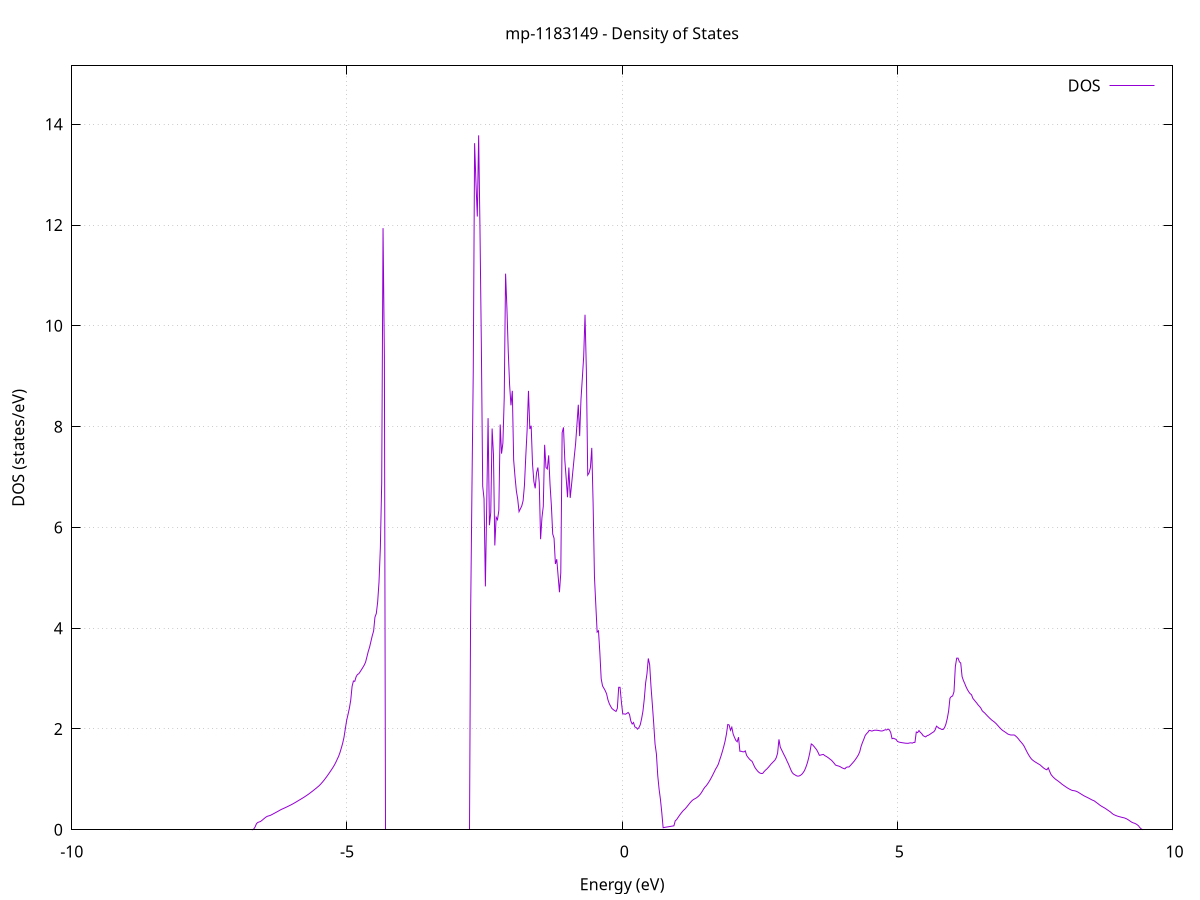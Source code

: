 set title 'mp-1183149 - Density of States'
set xlabel 'Energy (eV)'
set ylabel 'DOS (states/eV)'
set grid
set xrange [-10:10]
set yrange [0:15.159]
set xzeroaxis lt -1
set terminal png size 800,600
set output 'mp-1183149_dos_gnuplot.png'
plot '-' using 1:2 with lines title 'DOS'
-8.944500 0.000000
-8.920000 0.000000
-8.895500 0.000000
-8.871000 0.000000
-8.846600 0.000000
-8.822100 0.000000
-8.797600 0.000000
-8.773200 0.000000
-8.748700 0.000000
-8.724200 0.000000
-8.699800 0.000000
-8.675300 0.000000
-8.650800 0.000000
-8.626400 0.000000
-8.601900 0.000000
-8.577400 0.000000
-8.553000 0.000000
-8.528500 0.000000
-8.504000 0.000000
-8.479600 0.000000
-8.455100 0.000000
-8.430600 0.000000
-8.406200 0.000000
-8.381700 0.000000
-8.357200 0.000000
-8.332800 0.000000
-8.308300 0.000000
-8.283800 0.000000
-8.259400 0.000000
-8.234900 0.000000
-8.210400 0.000000
-8.186000 0.000000
-8.161500 0.000000
-8.137000 0.000000
-8.112500 0.000000
-8.088100 0.000000
-8.063600 0.000000
-8.039100 0.000000
-8.014700 0.000000
-7.990200 0.000000
-7.965700 0.000000
-7.941300 0.000000
-7.916800 0.000000
-7.892300 0.000000
-7.867900 0.000000
-7.843400 0.000000
-7.818900 0.000000
-7.794500 0.000000
-7.770000 0.000000
-7.745500 0.000000
-7.721100 0.000000
-7.696600 0.000000
-7.672100 0.000000
-7.647700 0.000000
-7.623200 0.000000
-7.598700 0.000000
-7.574300 0.000000
-7.549800 0.000000
-7.525300 0.000000
-7.500900 0.000000
-7.476400 0.000000
-7.451900 0.000000
-7.427500 0.000000
-7.403000 0.000000
-7.378500 0.000000
-7.354100 0.000000
-7.329600 0.000000
-7.305100 0.000000
-7.280600 0.000000
-7.256200 0.000000
-7.231700 0.000000
-7.207200 0.000000
-7.182800 0.000000
-7.158300 0.000000
-7.133800 0.000000
-7.109400 0.000000
-7.084900 0.000000
-7.060400 0.000000
-7.036000 0.000000
-7.011500 0.000000
-6.987000 0.000000
-6.962600 0.000000
-6.938100 0.000000
-6.913600 0.000000
-6.889200 0.000000
-6.864700 0.000000
-6.840200 0.000000
-6.815800 0.000000
-6.791300 0.000000
-6.766800 0.000000
-6.742400 0.000000
-6.717900 0.000100
-6.693400 0.015400
-6.669000 0.056600
-6.644500 0.121100
-6.620000 0.145600
-6.595600 0.154900
-6.571100 0.163800
-6.546600 0.184900
-6.522200 0.206900
-6.497700 0.229800
-6.473200 0.251300
-6.448700 0.266700
-6.424300 0.275400
-6.399800 0.282600
-6.375300 0.294900
-6.350900 0.309100
-6.326400 0.323500
-6.301900 0.338000
-6.277500 0.352500
-6.253000 0.367200
-6.228500 0.382600
-6.204100 0.397400
-6.179600 0.410600
-6.155100 0.422300
-6.130700 0.434300
-6.106200 0.447000
-6.081700 0.459700
-6.057300 0.472700
-6.032800 0.486000
-6.008300 0.499600
-5.983900 0.513900
-5.959400 0.529000
-5.934900 0.544500
-5.910500 0.560400
-5.886000 0.576500
-5.861500 0.592600
-5.837100 0.608600
-5.812600 0.624800
-5.788100 0.641500
-5.763700 0.658600
-5.739200 0.676000
-5.714700 0.694400
-5.690300 0.713700
-5.665800 0.733600
-5.641300 0.753900
-5.616800 0.774800
-5.592400 0.796100
-5.567900 0.817600
-5.543400 0.839600
-5.519000 0.861900
-5.494500 0.886500
-5.470000 0.915200
-5.445600 0.946100
-5.421100 0.978300
-5.396600 1.012900
-5.372200 1.048400
-5.347700 1.085500
-5.323200 1.124100
-5.298800 1.163500
-5.274300 1.203800
-5.249800 1.245400
-5.225400 1.290200
-5.200900 1.342500
-5.176400 1.401000
-5.152000 1.458100
-5.127500 1.531400
-5.103000 1.621000
-5.078600 1.714900
-5.054100 1.834900
-5.029600 2.006200
-5.005200 2.175100
-4.980700 2.289800
-4.956200 2.412000
-4.931800 2.569800
-4.907300 2.844100
-4.882800 2.951900
-4.858400 2.945700
-4.833900 3.036300
-4.809400 3.082700
-4.784900 3.096400
-4.760500 3.136200
-4.736000 3.178100
-4.711500 3.221300
-4.687100 3.266400
-4.662600 3.324500
-4.638100 3.429000
-4.613700 3.536400
-4.589200 3.623500
-4.564700 3.737800
-4.540300 3.850600
-4.515800 3.945600
-4.491300 4.220900
-4.466900 4.291900
-4.442400 4.519600
-4.417900 4.912100
-4.393500 5.588900
-4.369000 6.882100
-4.344500 11.939000
-4.320100 9.399400
-4.295600 0.000000
-4.271100 0.000000
-4.246700 0.000000
-4.222200 0.000000
-4.197700 0.000000
-4.173300 0.000000
-4.148800 0.000000
-4.124300 0.000000
-4.099900 0.000000
-4.075400 0.000000
-4.050900 0.000000
-4.026400 0.000000
-4.002000 0.000000
-3.977500 0.000000
-3.953000 0.000000
-3.928600 0.000000
-3.904100 0.000000
-3.879600 0.000000
-3.855200 0.000000
-3.830700 0.000000
-3.806200 0.000000
-3.781800 0.000000
-3.757300 0.000000
-3.732800 0.000000
-3.708400 0.000000
-3.683900 0.000000
-3.659400 0.000000
-3.635000 0.000000
-3.610500 0.000000
-3.586000 0.000000
-3.561600 0.000000
-3.537100 0.000000
-3.512600 0.000000
-3.488200 0.000000
-3.463700 0.000000
-3.439200 0.000000
-3.414800 0.000000
-3.390300 0.000000
-3.365800 0.000000
-3.341400 0.000000
-3.316900 0.000000
-3.292400 0.000000
-3.268000 0.000000
-3.243500 0.000000
-3.219000 0.000000
-3.194500 0.000000
-3.170100 0.000000
-3.145600 0.000000
-3.121100 0.000000
-3.096700 0.000000
-3.072200 0.000000
-3.047700 0.000000
-3.023300 0.000000
-2.998800 0.000000
-2.974300 0.000000
-2.949900 0.000000
-2.925400 0.000000
-2.900900 0.000000
-2.876500 0.000000
-2.852000 0.000000
-2.827500 0.000000
-2.803100 0.000000
-2.778600 0.000000
-2.754100 4.163300
-2.729700 6.708800
-2.705200 9.105400
-2.680700 13.625000
-2.656300 12.841100
-2.631800 12.169000
-2.607300 13.780500
-2.582900 11.908400
-2.558400 9.628900
-2.533900 6.819100
-2.509500 6.567200
-2.485000 4.830300
-2.460500 6.462100
-2.436100 8.168800
-2.411600 6.043100
-2.387100 6.295200
-2.362600 7.962500
-2.338200 7.443100
-2.313700 5.642000
-2.289200 6.202000
-2.264800 6.153600
-2.240300 6.338100
-2.215800 8.042100
-2.191400 7.464500
-2.166900 7.672300
-2.142400 8.571100
-2.118000 11.035900
-2.093500 10.345600
-2.069000 9.486300
-2.044600 8.824600
-2.020100 8.423300
-1.995600 8.710300
-1.971200 7.336800
-1.946700 7.007600
-1.922200 6.725100
-1.897800 6.562200
-1.873300 6.313100
-1.848800 6.370100
-1.824400 6.424300
-1.799900 6.528700
-1.775400 6.831000
-1.751000 7.410400
-1.726500 7.935700
-1.702000 8.710000
-1.677600 7.952200
-1.653100 8.017700
-1.628600 7.261500
-1.604200 6.912800
-1.579700 6.776100
-1.555200 7.086500
-1.530700 7.188400
-1.506300 6.886400
-1.481800 5.766400
-1.457300 6.191200
-1.432900 6.418400
-1.408400 7.638800
-1.383900 7.190600
-1.359500 7.160200
-1.335000 7.430400
-1.310500 6.857800
-1.286100 6.438500
-1.261600 5.869600
-1.237100 5.784000
-1.212700 5.274500
-1.188200 5.369000
-1.163700 5.040400
-1.139300 4.714400
-1.114800 5.098400
-1.090300 7.881400
-1.065900 7.984500
-1.041400 7.332600
-1.016900 6.974900
-0.992500 6.599500
-0.968000 7.187400
-0.943500 6.586200
-0.919100 6.848700
-0.894600 7.126500
-0.870100 7.400900
-0.845700 7.662000
-0.821200 8.041000
-0.796700 8.433700
-0.772200 7.812300
-0.747800 8.542000
-0.723300 8.962500
-0.698800 9.391700
-0.674400 10.220900
-0.649900 9.114700
-0.625400 7.038700
-0.601000 7.081100
-0.576500 7.187100
-0.552000 7.578000
-0.527600 6.482000
-0.503100 5.023100
-0.478600 4.461700
-0.454200 3.922400
-0.429700 3.947600
-0.405200 3.517500
-0.380800 2.996100
-0.356300 2.855200
-0.331800 2.809000
-0.307400 2.760900
-0.282900 2.697700
-0.258400 2.580000
-0.234000 2.503500
-0.209500 2.451000
-0.185000 2.405900
-0.160600 2.384000
-0.136100 2.365100
-0.111600 2.348100
-0.087200 2.409400
-0.062700 2.826900
-0.038200 2.827300
-0.013800 2.538300
0.010700 2.300200
0.035200 2.298700
0.059700 2.293400
0.084100 2.307200
0.108600 2.328400
0.133100 2.291700
0.157500 2.158600
0.182000 2.099700
0.206500 2.128500
0.230900 2.041500
0.255400 2.028000
0.279900 1.996600
0.304300 2.026300
0.328800 2.083000
0.353300 2.202200
0.377700 2.351700
0.402200 2.595000
0.426700 2.914600
0.451100 3.096200
0.475600 3.400000
0.500100 3.274800
0.524500 2.837500
0.549000 2.484100
0.573500 2.109300
0.597900 1.699600
0.622400 1.507100
0.646900 1.074300
0.671300 0.806000
0.695800 0.603200
0.720300 0.340600
0.744700 0.040100
0.769200 0.046500
0.793700 0.051600
0.818100 0.055900
0.842600 0.060300
0.867100 0.064800
0.891600 0.069400
0.916000 0.074100
0.940500 0.078800
0.965000 0.178200
0.989400 0.200900
1.013900 0.241800
1.038400 0.280500
1.062800 0.316800
1.087300 0.350900
1.111800 0.383000
1.136200 0.406000
1.160700 0.435300
1.185200 0.468400
1.209600 0.502300
1.234100 0.535200
1.258600 0.565100
1.283000 0.590400
1.307500 0.607800
1.332000 0.621900
1.356400 0.638600
1.380900 0.660700
1.405400 0.686400
1.429800 0.720000
1.454300 0.761000
1.478800 0.807500
1.503200 0.845100
1.527700 0.872600
1.552200 0.910200
1.576600 0.950500
1.601100 0.995600
1.625600 1.044900
1.650000 1.096600
1.674500 1.150700
1.699000 1.205600
1.723500 1.249400
1.747900 1.302700
1.772400 1.386000
1.796900 1.466100
1.821300 1.554200
1.845800 1.650400
1.870300 1.758000
1.894700 1.896700
1.919200 2.088900
1.943700 2.080500
1.968100 1.974800
1.992600 2.035200
2.017100 1.899500
2.041500 1.832600
2.066000 1.774000
2.090500 1.746100
2.114900 1.837200
2.139400 1.557800
2.163900 1.558200
2.188300 1.548200
2.212800 1.546600
2.237300 1.565700
2.261700 1.475700
2.286200 1.438600
2.310700 1.405200
2.335100 1.378300
2.359600 1.359700
2.384100 1.303700
2.408500 1.243900
2.433000 1.204300
2.457500 1.169900
2.481900 1.142100
2.506400 1.123900
2.530900 1.116200
2.555400 1.120000
2.579800 1.154800
2.604300 1.182500
2.628800 1.206500
2.653200 1.234300
2.677700 1.266100
2.702200 1.299800
2.726600 1.326800
2.751100 1.354900
2.775600 1.381200
2.800000 1.430400
2.824500 1.519700
2.849000 1.794000
2.873400 1.640300
2.897900 1.585200
2.922400 1.529900
2.946800 1.475800
2.971300 1.424200
2.995800 1.363800
3.020200 1.308400
3.044700 1.244500
3.069200 1.180600
3.093600 1.129300
3.118100 1.103700
3.142600 1.088900
3.167000 1.071400
3.191500 1.064300
3.216000 1.067600
3.240400 1.081100
3.264900 1.101500
3.289400 1.134600
3.313900 1.176600
3.338300 1.240900
3.362800 1.318800
3.387300 1.417900
3.411700 1.539800
3.436200 1.703300
3.460700 1.684700
3.485100 1.655400
3.509600 1.621100
3.534100 1.587900
3.558500 1.538000
3.583000 1.477800
3.607500 1.482800
3.631900 1.490200
3.656400 1.495400
3.680900 1.472000
3.705300 1.458000
3.729800 1.441100
3.754300 1.421400
3.778700 1.400400
3.803200 1.380000
3.827700 1.350800
3.852100 1.319800
3.876600 1.284400
3.901100 1.274700
3.925500 1.266800
3.950000 1.258200
3.974500 1.243100
3.998900 1.227800
4.023400 1.215900
4.047900 1.209200
4.072300 1.239300
4.096800 1.246400
4.121300 1.245900
4.145800 1.274400
4.170200 1.303900
4.194700 1.334000
4.219200 1.365800
4.243600 1.402300
4.268100 1.442500
4.292600 1.487000
4.317000 1.547900
4.341500 1.653600
4.366000 1.730200
4.390400 1.794100
4.414900 1.867800
4.439400 1.905500
4.463800 1.931500
4.488300 1.972900
4.512800 1.966900
4.537200 1.958700
4.561700 1.967400
4.586200 1.975900
4.610600 1.975700
4.635100 1.973700
4.659600 1.970100
4.684000 1.964300
4.708500 1.960200
4.733000 1.962900
4.757400 1.974800
4.781900 1.985300
4.806400 1.980500
4.830800 1.999800
4.855300 1.982900
4.879800 1.930600
4.904200 1.807400
4.928700 1.816300
4.953200 1.804200
4.977700 1.794000
5.002100 1.753200
5.026600 1.741400
5.051100 1.735000
5.075500 1.730200
5.100000 1.725900
5.124500 1.721900
5.148900 1.718100
5.173400 1.716200
5.197900 1.716000
5.222300 1.722500
5.246800 1.725900
5.271300 1.719600
5.295700 1.733200
5.320200 1.734100
5.344700 1.939700
5.369100 1.928000
5.393600 1.969300
5.418100 1.933200
5.442500 1.909600
5.467000 1.869300
5.491500 1.853900
5.515900 1.843300
5.540400 1.867300
5.564900 1.875500
5.589300 1.892100
5.613800 1.910900
5.638300 1.929000
5.662700 1.944600
5.687200 1.981600
5.711700 2.055500
5.736100 2.035000
5.760600 2.015600
5.785100 2.004200
5.809600 1.990100
5.834000 1.992100
5.858500 2.027600
5.883000 2.097700
5.907400 2.207400
5.931900 2.353800
5.956400 2.610100
5.980800 2.644300
6.005300 2.655800
6.029800 2.741100
6.054200 3.238300
6.078700 3.405100
6.103200 3.406200
6.127600 3.333500
6.152100 3.308700
6.176600 3.040000
6.201000 2.961200
6.225500 2.901300
6.250000 2.834300
6.274400 2.780600
6.298900 2.735700
6.323400 2.700700
6.347800 2.680200
6.372300 2.608700
6.396800 2.575600
6.421200 2.543200
6.445700 2.511200
6.470200 2.473800
6.494600 2.447000
6.519100 2.412000
6.543600 2.360000
6.568100 2.336300
6.592500 2.312400
6.617000 2.282700
6.641500 2.255000
6.665900 2.228100
6.690400 2.202300
6.714900 2.177900
6.739300 2.158000
6.763800 2.137400
6.788300 2.114000
6.812700 2.085300
6.837200 2.054700
6.861700 2.024700
6.886100 1.997700
6.910600 1.973300
6.935100 1.956400
6.959500 1.938600
6.984000 1.919100
7.008500 1.899600
7.032900 1.889700
7.057400 1.881900
7.081900 1.880000
7.106300 1.881900
7.130800 1.878000
7.155300 1.855700
7.179700 1.829900
7.204200 1.798700
7.228700 1.763000
7.253100 1.733800
7.277600 1.701700
7.302100 1.662000
7.326500 1.609000
7.351000 1.555900
7.375500 1.505400
7.400000 1.460800
7.424400 1.421600
7.448900 1.391200
7.473400 1.370200
7.497800 1.351200
7.522300 1.334600
7.546800 1.318300
7.571200 1.302200
7.595700 1.286400
7.620200 1.262000
7.644600 1.237900
7.669100 1.217300
7.693600 1.200400
7.718000 1.190300
7.742500 1.229700
7.767000 1.161500
7.791400 1.100000
7.815900 1.064900
7.840400 1.036800
7.864800 1.012300
7.889300 0.991500
7.913800 0.972900
7.938200 0.952800
7.962700 0.931600
7.987200 0.908900
8.011600 0.889300
8.036100 0.870400
8.060600 0.852000
8.085000 0.834600
8.109500 0.818300
8.134000 0.803400
8.158400 0.789700
8.182900 0.779000
8.207400 0.776400
8.231900 0.770600
8.256300 0.761900
8.280800 0.749000
8.305300 0.732700
8.329700 0.715500
8.354200 0.699000
8.378700 0.682400
8.403100 0.667100
8.427600 0.654400
8.452100 0.641400
8.476500 0.627800
8.501000 0.613500
8.525500 0.599100
8.549900 0.585600
8.574400 0.575600
8.598900 0.556800
8.623300 0.536600
8.647800 0.516300
8.672300 0.495400
8.696700 0.476900
8.721200 0.460100
8.745700 0.444900
8.770100 0.429700
8.794600 0.411900
8.819100 0.393700
8.843500 0.375400
8.868000 0.356900
8.892500 0.334500
8.916900 0.311800
8.941400 0.296600
8.965900 0.285500
8.990300 0.274500
9.014800 0.266100
9.039300 0.258500
9.063800 0.251600
9.088200 0.244200
9.112700 0.239000
9.137200 0.230600
9.161600 0.218900
9.186100 0.204500
9.210600 0.186500
9.235000 0.168200
9.259500 0.150700
9.284000 0.138100
9.308400 0.130200
9.332900 0.117800
9.357400 0.101000
9.381800 0.079500
9.406300 0.043300
9.430800 0.018100
9.455200 0.003700
9.479700 0.000000
9.504200 0.000000
9.528600 0.000000
9.553100 0.000000
9.577600 0.000000
9.602000 0.000000
9.626500 0.000000
9.651000 0.000000
9.675400 0.000000
9.699900 0.000000
9.724400 0.000000
9.748800 0.000000
9.773300 0.000000
9.797800 0.000000
9.822200 0.000000
9.846700 0.000000
9.871200 0.000000
9.895700 0.000000
9.920100 0.000000
9.944600 0.000000
9.969100 0.000000
9.993500 0.000000
10.018000 0.000000
10.042500 0.000000
10.066900 0.000000
10.091400 0.000000
10.115900 0.000000
10.140300 0.000000
10.164800 0.000000
10.189300 0.000000
10.213700 0.000000
10.238200 0.000000
10.262700 0.000000
10.287100 0.000000
10.311600 0.000000
10.336100 0.000000
10.360500 0.000000
10.385000 0.000000
10.409500 0.000000
10.433900 0.000000
10.458400 0.000000
10.482900 0.000800
10.507300 0.003700
10.531800 0.008700
10.556300 0.015800
10.580700 0.025000
10.605200 0.035900
10.629700 0.045100
10.654200 0.054600
10.678600 0.064700
10.703100 0.075100
10.727600 0.084700
10.752000 0.093200
10.776500 0.100300
10.801000 0.106200
10.825400 0.117900
10.849900 0.129200
10.874400 0.139100
10.898800 0.147700
10.923300 0.154900
10.947800 0.161600
10.972200 0.167800
10.996700 0.174000
11.021200 0.182500
11.045600 0.193700
11.070100 0.240400
11.094600 0.279500
11.119000 0.322900
11.143500 0.371100
11.168000 0.423600
11.192400 0.477400
11.216900 0.538000
11.241400 0.589900
11.265800 0.717600
11.290300 1.291300
11.314800 2.039100
11.339200 1.919400
11.363700 2.073100
11.388200 2.141100
11.412600 2.245800
11.437100 2.320400
11.461600 2.385000
11.486100 2.423300
11.510500 2.483000
11.535000 2.540700
11.559500 2.595800
11.583900 2.657500
11.608400 2.619100
11.632900 2.588700
11.657300 2.603500
11.681800 2.559800
11.706300 2.434300
11.730700 2.325700
11.755200 2.295400
11.779700 2.296100
11.804100 2.298400
11.828600 2.300700
11.853100 2.299600
11.877500 2.294300
11.902000 2.278800
11.926500 2.281300
11.950900 2.336200
11.975400 2.440100
11.999900 2.567700
12.024300 2.628300
12.048800 2.975200
12.073300 3.038500
12.097700 3.067400
12.122200 3.087600
12.146700 3.099600
12.171100 3.087900
12.195600 3.078800
12.220100 3.057500
12.244500 2.986300
12.269000 2.862700
12.293500 2.871800
12.318000 3.328400
12.342400 3.466300
12.366900 3.366300
12.391400 2.991700
12.415800 3.606600
12.440300 2.551900
12.464800 2.132300
12.489200 1.784500
12.513700 1.519500
12.538200 1.350000
12.562600 1.270500
12.587100 1.213600
12.611600 1.173600
12.636000 1.160400
12.660500 1.160900
12.685000 1.171700
12.709400 1.185900
12.733900 1.200800
12.758400 1.215800
12.782800 1.230700
12.807300 1.247900
12.831800 1.274000
12.856200 1.274900
12.880700 1.300700
12.905200 1.342600
12.929600 1.398300
12.954100 1.424600
12.978600 1.422400
13.003000 1.418900
13.027500 1.414400
13.052000 1.409600
13.076400 1.406500
13.100900 1.408400
13.125400 1.422700
13.149900 1.447800
13.174300 1.483400
13.198800 1.530400
13.223300 1.607600
13.247700 1.737500
13.272200 1.856800
13.296700 2.043900
13.321100 2.148000
13.345600 2.300100
13.370100 2.517300
13.394500 2.951900
13.419000 3.463400
13.443500 3.679400
13.467900 3.744900
13.492400 3.768300
13.516900 3.994700
13.541300 4.038500
13.565800 4.012400
13.590300 4.081800
13.614700 4.243800
13.639200 3.945300
13.663700 3.594700
13.688100 3.280000
13.712600 2.980400
13.737100 2.752700
13.761500 2.592100
13.786000 2.498500
13.810500 2.470300
13.834900 2.464200
13.859400 2.512500
13.883900 2.553300
13.908400 2.998800
13.932800 3.217300
13.957300 3.635700
13.981800 3.931200
14.006200 4.137600
14.030700 4.291300
14.055200 4.243800
14.079600 4.296500
14.104100 4.472200
14.128600 3.784000
14.153000 3.162300
14.177500 2.696900
14.202000 2.557800
14.226400 2.393400
14.250900 2.464600
14.275400 2.284700
14.299800 1.955800
14.324300 1.878100
14.348800 1.871300
14.373200 1.772700
14.397700 1.652300
14.422200 1.516000
14.446600 1.359400
14.471100 1.312500
14.495600 1.345700
14.520000 1.475300
14.544500 1.684300
14.569000 2.130500
14.593400 2.576600
14.617900 2.652100
14.642400 2.632900
14.666800 2.692900
14.691300 2.769000
14.715800 2.753600
14.740300 2.641800
14.764700 2.607200
14.789200 2.595900
14.813700 2.738200
14.838100 2.842700
14.862600 2.860200
14.887100 2.875300
14.911500 2.897800
14.936000 2.931400
14.960500 2.967100
14.984900 3.050500
15.009400 3.115900
15.033900 3.169900
15.058300 3.198300
15.082800 3.139400
15.107300 3.209000
15.131700 3.269200
15.156200 3.296800
15.180700 3.393700
15.205100 3.457600
15.229600 3.538800
15.254100 3.531600
15.278500 3.482900
15.303000 3.510100
15.327500 3.527000
15.351900 3.555400
15.376400 3.441900
15.400900 3.129400
15.425300 2.831200
15.449800 2.570400
15.474300 2.309200
15.498700 2.161200
15.523200 2.044300
15.547700 1.956700
15.572200 1.992100
15.596600 2.112200
15.621100 2.290600
15.645600 2.445500
15.670000 2.576000
15.694500 2.671500
15.719000 2.768300
15.743400 2.775000
15.767900 2.867700
15.792400 2.798900
15.816800 2.829100
15.841300 2.914100
15.865800 2.910900
15.890200 2.925000
15.914700 2.960400
15.939200 2.931900
15.963600 2.939100
15.988100 2.798000
16.012600 2.803500
16.037000 2.770900
16.061500 2.824000
16.086000 2.804200
16.110400 2.742600
16.134900 2.690900
16.159400 2.575900
16.183800 2.271400
16.208300 1.964400
16.232800 1.817900
16.257200 1.793000
16.281700 1.847800
16.306200 1.905300
16.330600 1.966100
16.355100 2.044800
16.379600 2.140600
16.404100 2.185500
16.428500 2.174500
16.453000 2.132200
16.477500 2.096600
16.501900 2.073700
16.526400 2.060800
16.550900 2.072700
16.575300 2.052800
16.599800 2.018200
16.624300 1.977800
16.648700 1.909200
16.673200 1.883400
16.697700 1.879800
16.722100 1.880800
16.746600 1.884500
16.771100 1.891800
16.795500 1.900500
16.820000 1.907600
16.844500 1.912800
16.868900 1.914400
16.893400 1.893700
16.917900 1.873600
16.942300 1.857500
16.966800 1.848100
16.991300 1.853800
17.015700 1.865000
17.040200 1.876700
17.064700 1.890500
17.089100 1.976600
17.113600 1.983200
17.138100 1.974400
17.162500 1.956800
17.187000 1.871400
17.211500 1.746100
17.236000 1.619700
17.260400 1.483900
17.284900 1.652900
17.309400 1.160700
17.333800 1.065300
17.358300 1.033300
17.382800 1.001900
17.407200 0.970600
17.431700 0.937600
17.456200 0.914900
17.480600 0.896600
17.505100 0.886400
17.529600 0.876900
17.554000 0.868600
17.578500 0.863100
17.603000 0.858700
17.627400 0.856100
17.651900 0.850500
17.676400 0.855500
17.700800 0.862000
17.725300 0.873400
17.749800 0.890800
17.774200 0.901500
17.798700 0.890200
17.823200 0.889300
17.847600 0.896000
17.872100 0.905800
17.896600 0.918100
17.921000 0.931000
17.945500 0.942900
17.970000 0.951400
17.994500 0.951900
18.018900 0.953300
18.043400 0.956200
18.067900 0.959800
18.092300 0.963600
18.116800 0.973700
18.141300 0.991100
18.165700 1.007700
18.190200 1.023500
18.214700 1.037200
18.239100 1.048300
18.263600 1.058500
18.288100 1.069700
18.312500 1.081900
18.337000 1.095200
18.361500 1.109300
18.385900 1.125300
18.410400 1.158300
18.434900 1.182400
18.459300 1.204800
18.483800 1.226500
18.508300 1.236800
18.532700 1.268100
18.557200 1.315400
18.581700 1.372200
18.606100 1.430700
18.630600 1.482800
18.655100 1.535500
18.679500 1.621000
18.704000 1.713300
18.728500 1.865900
18.752900 1.967700
18.777400 2.039100
18.801900 2.023600
18.826400 1.978100
18.850800 2.010700
18.875300 2.019200
18.899800 1.984900
18.924200 1.933800
18.948700 1.891200
18.973200 1.853600
18.997600 1.817100
19.022100 1.793600
19.046600 1.845600
19.071000 1.884500
19.095500 1.935600
19.120000 2.027300
19.144400 2.158900
19.168900 2.288400
19.193400 2.455200
19.217800 2.776200
19.242300 2.975700
19.266800 2.918700
19.291200 2.804700
19.315700 2.736000
19.340200 2.765500
19.364600 2.819400
19.389100 2.677900
19.413600 2.624400
19.438000 2.652000
19.462500 2.696100
19.487000 2.767600
19.511400 2.878900
19.535900 2.995500
19.560400 3.117400
19.584800 3.299600
19.609300 3.432600
19.633800 3.300500
19.658300 3.053000
19.682700 2.904100
19.707200 2.784300
19.731700 2.741000
19.756100 2.705800
19.780600 2.679100
19.805100 2.674200
19.829500 2.716300
19.854000 2.747500
19.878500 2.708000
19.902900 2.671000
19.927400 2.706600
19.951900 2.599800
19.976300 2.399400
20.000800 2.292600
20.025300 2.169900
20.049700 2.044900
20.074200 1.971100
20.098700 1.859900
20.123100 1.723900
20.147600 1.573200
20.172100 1.401600
20.196500 1.291600
20.221000 1.200000
20.245500 1.130900
20.269900 1.071400
20.294400 0.944200
20.318900 0.907000
20.343300 0.910300
20.367800 0.866500
20.392300 0.867800
20.416700 0.871800
20.441200 0.878100
20.465700 0.884700
20.490200 0.891300
20.514600 0.897800
20.539100 0.970300
20.563600 0.993900
20.588000 1.020800
20.612500 1.037300
20.637000 1.050400
20.661400 1.059800
20.685900 1.064600
20.710400 1.067100
20.734800 1.056600
20.759300 1.062700
20.783800 1.069900
20.808200 1.078400
20.832700 1.088800
20.857200 1.104400
20.881600 1.135200
20.906100 1.161100
20.930600 1.196200
20.955000 1.234200
20.979500 1.341400
21.004000 1.338300
21.028400 1.338200
21.052900 1.352500
21.077400 1.354600
21.101800 1.377100
21.126300 1.383400
21.150800 1.388900
21.175200 1.394700
21.199700 1.397200
21.224200 1.404000
21.248700 1.407600
21.273100 1.409400
21.297600 1.420100
21.322100 1.465800
21.346500 1.436800
21.371000 1.430100
21.395500 1.472600
21.419900 1.527800
21.444400 1.615300
21.468900 1.755900
21.493300 1.942200
21.517800 2.109000
21.542300 2.183300
21.566700 2.340900
21.591200 2.549000
21.615700 2.891700
21.640100 3.253700
21.664600 4.291500
21.689100 3.249600
21.713500 2.882700
21.738000 2.665700
21.762500 2.580500
21.786900 2.506000
21.811400 2.534400
21.835900 2.536200
21.860300 2.477600
21.884800 2.418300
21.909300 2.320100
21.933700 2.221600
21.958200 2.122900
21.982700 2.059800
22.007100 2.041500
22.031600 2.021000
22.056100 2.033900
22.080600 2.005400
22.105000 1.983000
22.129500 1.932200
22.154000 1.936600
22.178400 1.953700
22.202900 1.985200
22.227400 2.043700
22.251800 2.079000
22.276300 2.104600
22.300800 2.072800
22.325200 2.022600
22.349700 1.990600
22.374200 1.962600
22.398600 2.050100
22.423100 1.988600
22.447600 1.941700
22.472000 1.917500
22.496500 1.913600
22.521000 1.789300
22.545400 1.717200
22.569900 1.647100
22.594400 1.579800
22.618800 1.517200
22.643300 1.461000
22.667800 1.394800
22.692200 1.350700
22.716700 1.314100
22.741200 1.284600
22.765600 1.273900
22.790100 1.256700
22.814600 1.231100
22.839000 1.210300
22.863500 1.196800
22.888000 1.196900
22.912500 1.205500
22.936900 1.221300
22.961400 1.247800
22.985900 1.284400
23.010300 1.323300
23.034800 1.356800
23.059300 1.393000
23.083700 1.415000
23.108200 1.439800
23.132700 1.467500
23.157100 1.494700
23.181600 1.561100
23.206100 1.633100
23.230500 1.790600
23.255000 1.822000
23.279500 1.873000
23.303900 1.935500
23.328400 1.995600
23.352900 2.069800
23.377300 2.147000
23.401800 2.227400
23.426300 2.290600
23.450700 2.324600
23.475200 2.333500
23.499700 2.321900
23.524100 2.300600
23.548600 2.271100
23.573100 2.240300
23.597500 2.196200
23.622000 2.195500
23.646500 2.025600
23.670900 1.963800
23.695400 1.973100
23.719900 1.988500
23.744400 2.017100
23.768800 2.051600
23.793300 2.093300
23.817800 2.130600
23.842200 2.191200
23.866700 2.269000
23.891200 2.295800
23.915600 2.293100
23.940100 2.280400
23.964600 2.266300
23.989000 2.277800
24.013500 2.293000
24.038000 2.411200
24.062400 2.603000
24.086900 2.774600
24.111400 2.887800
24.135800 2.957100
24.160300 2.948000
24.184800 2.889600
24.209200 2.811700
24.233700 2.722200
24.258200 2.686300
24.282600 2.727500
24.307100 2.714500
24.331600 2.684300
24.356000 2.640700
24.380500 2.596700
24.405000 2.539100
24.429400 2.486100
24.453900 2.448700
24.478400 2.420400
24.502900 2.395700
24.527300 2.374600
24.551800 2.416000
24.576300 2.486900
24.600700 2.523500
24.625200 2.552800
24.649700 2.568000
24.674100 2.578500
24.698600 2.677000
24.723100 2.778700
24.747500 2.880800
24.772000 2.906600
24.796500 2.876700
24.820900 2.846400
24.845400 2.760500
24.869900 2.693800
24.894300 2.468400
24.918800 2.399300
24.943300 2.239500
24.967700 2.084500
24.992200 2.080900
25.016700 2.087300
25.041100 2.108400
25.065600 2.172300
25.090100 2.550600
25.114500 2.722800
25.139000 2.762100
25.163500 2.762900
25.187900 2.962300
25.212400 3.197100
25.236900 3.415400
25.261300 3.566700
25.285800 3.031500
25.310300 2.888400
25.334800 2.847900
25.359200 2.788900
25.383700 2.766200
25.408200 2.821300
25.432600 2.921900
25.457100 3.980300
25.481600 3.281200
25.506000 3.282900
25.530500 3.282500
25.555000 3.289700
25.579400 3.305900
25.603900 3.312000
25.628400 3.294500
25.652800 3.192800
25.677300 3.049400
25.701800 2.989400
25.726200 2.944100
25.750700 2.904400
25.775200 2.872200
25.799600 2.838900
25.824100 2.807200
25.848600 2.783500
25.873000 2.769600
25.897500 2.764400
25.922000 2.779100
25.946400 2.825100
25.970900 2.971200
25.995400 2.874900
26.019800 2.802300
26.044300 2.819500
26.068800 2.840500
26.093200 2.892500
26.117700 2.965300
26.142200 3.058200
26.166700 3.203800
26.191100 3.463100
26.215600 3.690400
26.240100 3.803200
26.264500 3.657500
26.289000 3.478100
26.313500 3.317400
26.337900 3.195600
26.362400 3.058100
26.386900 2.949700
26.411300 2.859600
26.435800 2.784600
26.460300 2.702400
26.484700 2.603800
26.509200 2.595400
26.533700 2.576000
26.558100 2.569100
26.582600 2.586000
26.607100 2.622800
26.631500 2.869000
26.656000 2.927700
26.680500 2.922900
26.704900 3.022000
26.729400 3.167200
26.753900 3.186300
26.778300 3.071000
26.802800 2.829100
26.827300 2.875100
26.851700 2.730500
26.876200 2.606000
26.900700 2.571800
26.925100 2.588100
26.949600 2.604500
26.974100 2.603300
26.998600 2.592500
27.023000 2.606300
27.047500 2.635500
27.072000 2.629600
27.096400 2.651900
27.120900 2.683200
27.145400 2.648800
27.169800 2.606400
27.194300 2.617000
27.218800 2.698800
27.243200 2.923100
27.267700 3.234700
27.292200 3.283900
27.316600 3.487300
27.341100 3.349400
27.365600 3.051900
27.390000 2.883600
27.414500 2.794200
27.439000 2.710200
27.463400 2.596500
27.487900 2.493900
27.512400 2.474600
27.536800 2.070000
27.561300 1.789500
27.585800 1.602600
27.610200 1.544600
27.634700 1.521600
27.659200 1.559400
27.683600 1.653900
27.708100 1.882400
27.732600 2.343900
27.757000 3.330000
27.781500 4.075200
27.806000 4.098300
27.830500 3.801800
27.854900 3.462200
27.879400 3.105300
27.903900 2.821300
27.928300 2.645600
27.952800 2.469300
27.977300 2.372600
28.001700 2.301300
28.026200 2.236700
28.050700 2.174800
28.075100 2.110400
28.099600 2.061000
28.124100 2.025800
28.148500 2.002100
28.173000 1.994300
28.197500 2.010900
28.221900 2.129600
28.246400 2.179700
28.270900 2.078000
28.295300 2.022100
28.319800 1.984300
28.344300 1.982000
28.368700 1.992300
28.393200 2.009700
28.417700 2.037200
28.442100 2.077900
28.466600 2.134700
28.491100 2.206400
28.515500 2.267600
28.540000 2.315900
28.564500 2.352500
28.589000 2.392000
28.613400 2.431000
28.637900 2.451000
28.662400 2.479400
28.686800 2.573300
28.711300 2.556500
28.735800 2.579700
28.760200 2.577700
28.784700 2.719200
28.809200 2.861200
28.833600 2.902000
28.858100 2.956800
28.882600 2.992800
28.907000 2.951700
28.931500 2.864600
28.956000 2.774300
28.980400 2.719800
29.004900 2.720500
29.029400 2.710300
29.053800 2.697000
29.078300 2.617600
29.102800 2.647300
29.127200 2.687500
29.151700 2.598400
29.176200 2.429000
29.200600 2.273300
29.225100 2.146100
29.249600 2.017800
29.274000 1.970900
29.298500 1.928900
29.323000 1.929300
29.347400 2.004100
29.371900 2.028500
29.396400 2.028500
29.420900 2.069200
29.445300 2.136800
29.469800 2.231000
29.494300 2.410000
29.518700 2.675400
29.543200 2.770000
29.567700 2.707900
29.592100 2.469000
29.616600 2.316100
29.641100 2.175100
29.665500 2.081300
29.690000 2.028600
29.714500 2.021700
29.738900 2.051100
29.763400 2.127100
29.787900 2.345500
29.812300 2.536900
29.836800 2.555900
29.861300 2.622400
29.885700 2.712500
29.910200 2.793600
29.934700 2.839900
29.959100 2.903700
29.983600 2.964900
30.008100 3.048700
30.032500 3.147200
30.057000 3.256100
30.081500 3.673900
30.105900 3.574500
30.130400 3.478700
30.154900 3.338300
30.179300 3.240900
30.203800 3.162200
30.228300 3.083800
30.252800 3.002600
30.277200 2.934000
30.301700 2.891400
30.326200 2.824300
30.350600 2.714100
30.375100 2.594300
30.399600 2.466200
30.424000 2.300100
30.448500 2.061500
30.473000 1.933400
30.497400 1.879400
30.521900 1.851000
30.546400 1.856200
30.570800 2.166500
30.595300 2.308000
30.619800 2.380400
30.644200 2.445000
30.668700 2.550700
30.693200 2.677900
30.717600 2.942600
30.742100 3.203400
30.766600 3.280700
30.791000 2.989400
30.815500 2.777400
30.840000 2.932800
30.864400 3.058100
30.888900 2.998400
30.913400 2.799200
30.937800 2.635500
30.962300 2.439000
30.986800 2.308000
31.011200 2.169100
31.035700 2.046600
31.060200 1.987000
31.084700 1.983600
31.109100 2.000600
31.133600 2.030600
31.158100 2.074200
31.182500 2.115700
31.207000 2.192600
31.231500 2.266600
31.255900 2.381200
31.280400 2.553100
31.304900 2.762700
31.329300 3.081400
31.353800 3.132800
31.378300 3.103800
31.402700 3.035800
31.427200 2.871100
31.451700 2.688600
31.476100 2.545300
31.500600 2.476400
31.525100 2.432200
31.549500 2.386800
31.574000 2.316100
31.598500 2.114400
31.622900 2.022800
31.647400 1.966300
31.671900 1.949300
31.696300 1.988200
31.720800 2.073300
31.745300 2.152400
31.769700 2.224400
31.794200 2.282700
31.818700 2.317600
31.843200 2.272800
31.867600 2.253300
31.892100 2.129200
31.916600 2.136300
31.941000 2.150900
31.965500 2.174300
31.990000 2.196400
32.014400 2.228800
32.038900 2.267700
32.063400 2.315600
32.087800 2.393900
32.112300 2.459300
32.136800 2.504700
32.161200 2.516000
32.185700 2.523200
32.210200 2.463900
32.234600 2.436800
32.259100 2.459800
32.283600 2.499100
32.308000 2.463900
32.332500 2.344500
32.357000 2.340200
32.381400 2.371500
32.405900 2.412600
32.430400 2.469900
32.454800 2.582400
32.479300 2.731600
32.503800 2.887700
32.528200 3.023400
32.552700 3.130800
32.577200 3.176900
32.601600 3.194300
32.626100 3.102300
32.650600 3.052100
32.675100 3.072800
32.699500 3.118900
32.724000 3.205400
32.748500 3.408500
32.772900 3.424400
32.797400 3.379700
32.821900 3.443300
32.846300 3.322500
32.870800 3.093500
32.895300 2.950900
32.919700 2.914100
32.944200 2.831500
32.968700 2.751200
32.993100 2.647900
33.017600 2.633500
33.042100 2.617100
33.066500 2.590900
33.091000 2.565300
33.115500 2.671500
33.139900 2.655900
33.164400 2.589600
33.188900 2.519400
33.213300 2.488800
33.237800 2.458000
33.262300 2.473900
33.286700 2.477600
33.311200 2.473200
33.335700 2.430300
33.360100 2.407900
33.384600 2.388800
33.409100 2.323200
33.433500 2.268600
33.458000 2.185000
33.482500 2.128000
33.507000 2.184000
33.531400 2.330500
33.555900 2.113800
33.580400 2.050400
33.604800 2.012800
33.629300 1.979400
33.653800 1.902800
33.678200 1.866300
33.702700 1.867200
33.727200 1.905100
33.751600 1.942500
33.776100 1.975900
33.800600 1.984600
33.825000 2.033300
33.849500 2.230600
33.874000 2.558400
33.898400 2.972000
33.922900 2.762300
33.947400 2.927200
33.971800 2.941500
33.996300 3.030100
34.020800 3.162300
34.045200 3.300900
34.069700 3.376300
34.094200 3.465600
34.118600 3.474400
34.143100 3.424600
34.167600 3.324800
34.192000 3.200500
34.216500 3.093400
34.241000 3.002700
34.265400 2.926600
34.289900 2.857100
34.314400 2.835400
34.338900 2.837600
34.363300 2.845900
34.387800 2.872200
34.412300 2.889300
34.436700 2.898200
34.461200 2.941300
34.485700 2.993300
34.510100 3.074000
34.534600 3.069200
34.559100 2.941400
34.583500 2.830700
34.608000 2.688600
34.632500 2.490000
34.656900 2.327000
34.681400 2.227900
34.705900 2.137600
34.730300 2.072400
34.754800 2.061100
34.779300 2.051900
34.803700 2.071500
34.828200 2.009700
34.852700 2.061800
34.877100 2.200800
34.901600 2.049000
34.926100 1.990800
34.950500 1.946800
34.975000 1.961000
34.999500 2.000200
35.023900 2.026200
35.048400 2.067600
35.072900 2.121000
35.097300 2.187000
35.121800 2.266700
35.146300 2.350700
35.170800 2.435000
35.195200 2.621600
35.219700 2.854900
35.244200 3.145700
35.268600 3.655700
35.293100 3.811100
35.317600 3.780700
35.342000 3.706700
35.366500 3.625100
35.391000 3.497200
35.415400 3.373100
35.439900 3.261200
35.464400 3.168200
35.488800 3.101900
35.513300 3.231100
35.537800 2.848700
35.562200 2.797100
35.586700 2.775900
35.611200 2.769400
35.635600 2.778600
35.660100 2.780800
35.684600 2.796300
35.709000 2.801500
35.733500 2.903200
35.758000 2.997500
35.782400 3.015100
35.806900 2.972500
35.831400 2.963300
35.855800 2.880400
35.880300 2.827800
35.904800 2.767800
35.929300 2.856200
35.953700 2.760200
35.978200 2.704700
36.002700 2.638100
36.027100 2.537100
36.051600 2.436200
36.076100 2.390300
36.100500 2.317000
36.125000 2.415600
36.149500 2.108000
36.173900 2.032900
36.198400 1.979500
36.222900 1.946300
36.247300 1.895000
36.271800 1.889600
36.296300 1.886600
36.320700 1.889600
36.345200 1.893000
36.369700 1.900800
36.394100 1.909900
36.418600 1.916100
36.443100 1.920300
36.467500 1.921900
36.492000 1.921500
36.516500 2.027000
36.540900 1.968700
36.565400 1.912700
36.589900 1.869000
36.614300 1.727500
36.638800 1.637800
36.663300 1.577500
36.687700 1.517000
36.712200 1.439100
36.736700 1.363100
36.761200 1.328800
36.785600 1.299600
36.810100 1.168700
36.834600 1.091200
36.859000 1.030900
36.883500 0.980000
36.908000 0.946400
36.932400 0.911500
36.956900 0.881400
36.981400 0.832500
37.005800 0.791600
37.030300 0.747600
37.054800 0.540800
37.079200 0.493500
37.103700 0.453200
37.128200 0.418100
37.152600 0.386500
37.177100 0.354000
37.201600 0.312600
37.226000 0.276800
37.250500 0.229800
37.275000 0.171900
37.299400 0.103100
37.323900 0.073800
37.348400 0.060100
37.372800 0.046100
37.397300 0.035000
37.421800 0.032700
37.446200 0.030400
37.470700 0.028200
37.495200 0.026200
37.519600 0.024200
37.544100 0.021100
37.568600 0.017200
37.593100 0.013200
37.617500 0.009700
37.642000 0.006800
37.666500 0.004400
37.690900 0.002500
37.715400 0.001100
37.739900 0.000300
37.764300 0.000000
37.788800 0.000000
37.813300 0.000000
37.837700 0.000000
37.862200 0.000000
37.886700 0.000000
37.911100 0.000000
37.935600 0.000000
37.960100 0.000000
37.984500 0.000000
38.009000 0.000000
38.033500 0.000000
38.057900 0.000000
38.082400 0.000000
38.106900 0.000000
38.131300 0.000000
38.155800 0.000000
38.180300 0.000000
38.204700 0.000000
38.229200 0.000000
38.253700 0.000000
38.278100 0.000000
38.302600 0.000000
38.327100 0.000000
38.351500 0.000000
38.376000 0.000000
38.400500 0.000000
38.425000 0.000000
38.449400 0.000000
38.473900 0.000000
38.498400 0.000000
38.522800 0.000000
38.547300 0.000000
38.571800 0.000000
38.596200 0.000000
38.620700 0.000000
38.645200 0.000000
38.669600 0.000000
38.694100 0.000000
38.718600 0.000000
38.743000 0.000000
38.767500 0.000000
38.792000 0.000000
38.816400 0.000000
38.840900 0.000000
38.865400 0.000000
38.889800 0.000000
38.914300 0.000000
38.938800 0.000000
38.963200 0.000000
38.987700 0.000000
39.012200 0.000000
39.036600 0.000000
39.061100 0.000000
39.085600 0.000000
39.110000 0.000000
39.134500 0.000000
39.159000 0.000000
39.183500 0.000000
39.207900 0.000000
39.232400 0.000000
39.256900 0.000000
39.281300 0.000000
39.305800 0.000000
39.330300 0.000000
39.354700 0.000000
39.379200 0.000000
39.403700 0.000000
39.428100 0.000000
39.452600 0.000000
39.477100 0.000000
39.501500 0.000000
39.526000 0.000000
39.550500 0.000000
39.574900 0.000000
39.599400 0.000000
39.623900 0.000000
39.648300 0.000000
39.672800 0.000000
39.697300 0.000000
39.721700 0.000000
39.746200 0.000000
39.770700 0.000000
39.795100 0.000000
39.819600 0.000000
39.844100 0.000000
39.868500 0.000000
39.893000 0.000000
39.917500 0.000000
39.941900 0.000000
39.966400 0.000000
39.990900 0.000000
e
